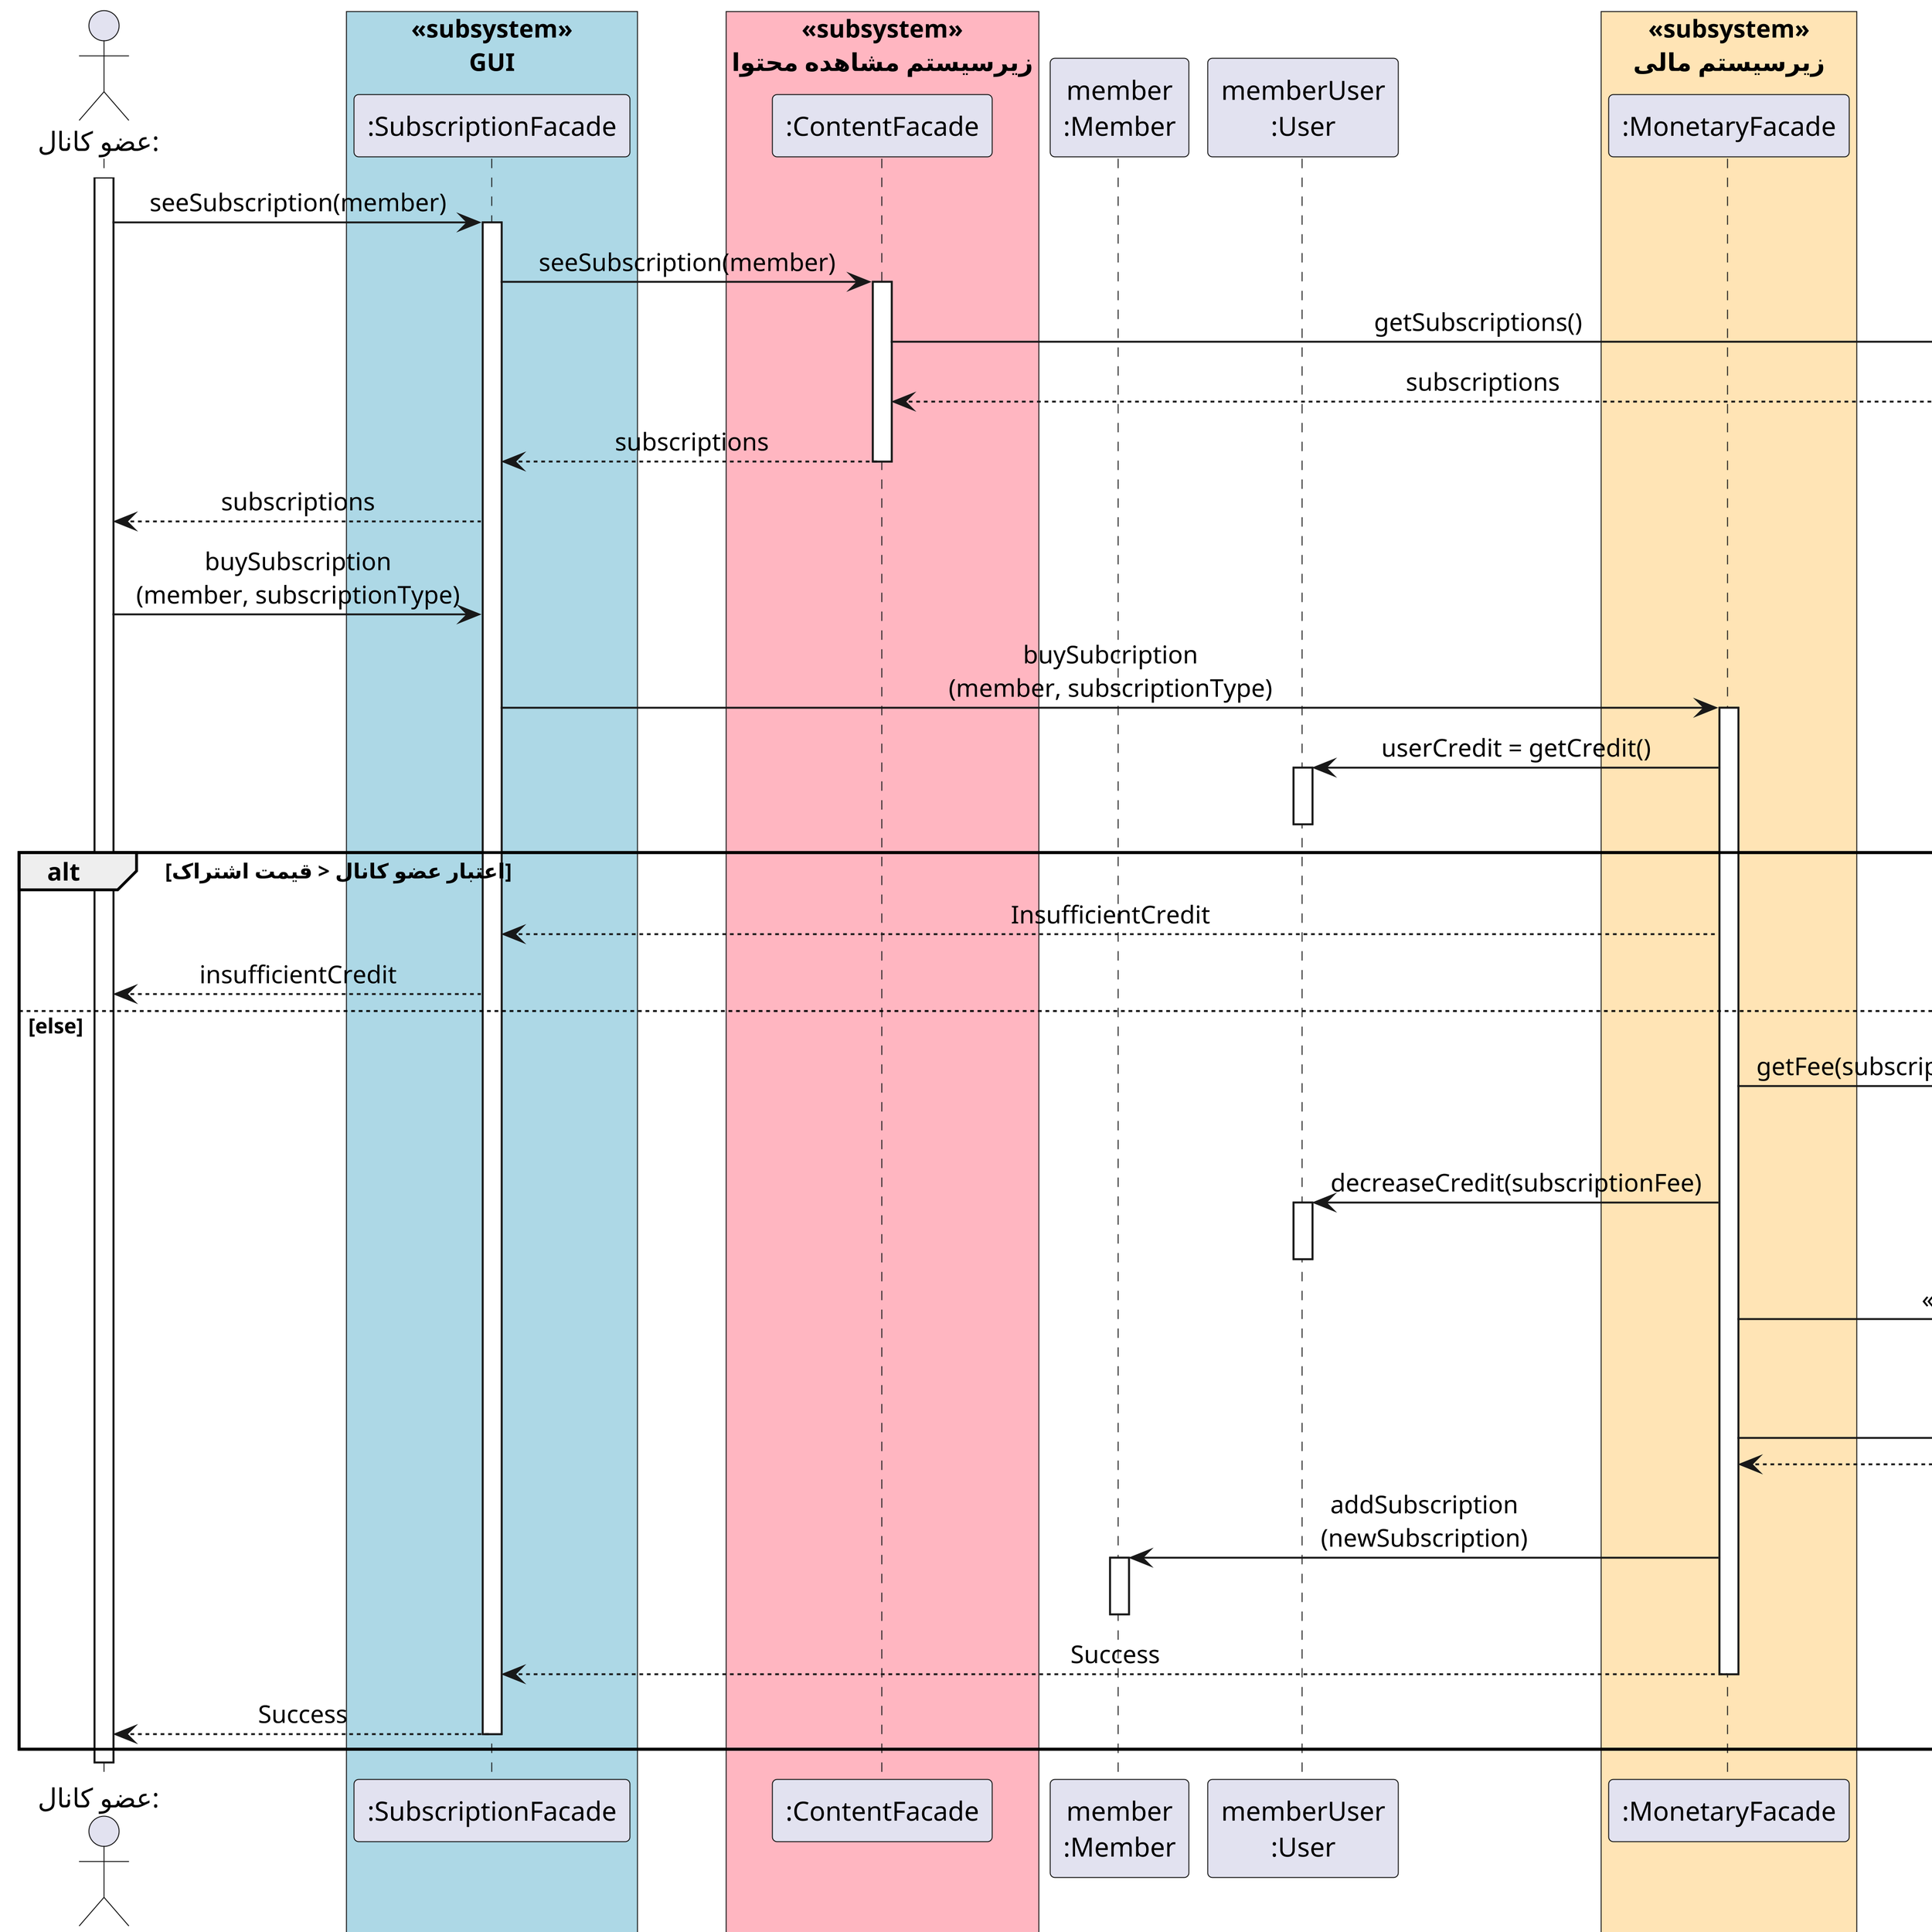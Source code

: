 @startuml buy_subscription


scale 4
skinparam DefaultFontName Vazir
skinparam DefaultTextAlignment center


actor ":عضو کانال" as member
box "«subsystem»\nGUI" #LightBlue
participant ":SubscriptionFacade" as ui
end box
box "«subsystem»\nزیرسیستم مشاهده محتوا" #LightPink
participant ":ContentFacade" as contentFacade
end box
participant "member\n:Member" as memberObj
participant "memberUser\n:User" as user
box "«subsystem»\nزیرسیستم مالی" #Moccasin
participant ":MonetaryFacade" as monetary
end box
participant "memberChanel\n:Chanel" as chanel
participant "newSubscription\n:Subscription" as subscription
box "«subsystem»\nپایگاه داده" #LightGrey
participant ":DatabaseFacade" as db
end box


activate member
member -> ui: seeSubscription(member)
activate ui
ui -> contentFacade: seeSubscription(member)
activate contentFacade
contentFacade -> chanel: getSubscriptions()
activate chanel
chanel --> contentFacade: subscriptions
deactivate chanel
contentFacade --> ui: subscriptions
deactivate contentFacade
ui --> member: subscriptions

member -> ui: buySubscription\n(member, subscriptionType)
ui -> monetary: buySubcription\n(member, subscriptionType)
activate monetary
monetary -> user: userCredit = getCredit()
activate user
deactivate user

alt اعتبار عضو کانال < قیمت اشتراک
    monetary --> ui: InsufficientCredit
    ui --> member: insufficientCredit
else else
    monetary -> chanel: getFee(subscriptionType)
    activate chanel
    deactivate chanel
    monetary -> user: decreaseCredit(subscriptionFee)
    activate user
    deactivate user
    monetary -> subscription **: «create»
    monetary -> db: save(newSubscription)
    activate db
    db --> monetary
    deactivate db
    monetary -> memberObj: addSubscription\n(newSubscription)
    activate memberObj
    deactivate memberObj
    monetary --> ui: Success
    deactivate monetary
    ui --> member: Success
    deactivate ui
end

deactivate member


@enduml